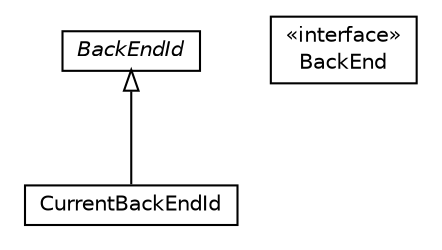 #!/usr/local/bin/dot
#
# Class diagram 
# Generated by UMLGraph version 5.1 (http://www.umlgraph.org/)
#

digraph G {
	edge [fontname="Helvetica",fontsize=10,labelfontname="Helvetica",labelfontsize=10];
	node [fontname="Helvetica",fontsize=10,shape=plaintext];
	nodesep=0.25;
	ranksep=0.5;
	// pt.ist.fenixframework.backend.CurrentBackEndId
	c1693 [label=<<table title="pt.ist.fenixframework.backend.CurrentBackEndId" border="0" cellborder="1" cellspacing="0" cellpadding="2" port="p" href="./CurrentBackEndId.html">
		<tr><td><table border="0" cellspacing="0" cellpadding="1">
<tr><td align="center" balign="center"> CurrentBackEndId </td></tr>
		</table></td></tr>
		</table>>, fontname="Helvetica", fontcolor="black", fontsize=10.0];
	// pt.ist.fenixframework.backend.BackEndId
	c1694 [label=<<table title="pt.ist.fenixframework.backend.BackEndId" border="0" cellborder="1" cellspacing="0" cellpadding="2" port="p" href="./BackEndId.html">
		<tr><td><table border="0" cellspacing="0" cellpadding="1">
<tr><td align="center" balign="center"><font face="Helvetica-Oblique"> BackEndId </font></td></tr>
		</table></td></tr>
		</table>>, fontname="Helvetica", fontcolor="black", fontsize=10.0];
	// pt.ist.fenixframework.backend.BackEnd
	c1695 [label=<<table title="pt.ist.fenixframework.backend.BackEnd" border="0" cellborder="1" cellspacing="0" cellpadding="2" port="p" href="./BackEnd.html">
		<tr><td><table border="0" cellspacing="0" cellpadding="1">
<tr><td align="center" balign="center"> &#171;interface&#187; </td></tr>
<tr><td align="center" balign="center"> BackEnd </td></tr>
		</table></td></tr>
		</table>>, fontname="Helvetica", fontcolor="black", fontsize=10.0];
	//pt.ist.fenixframework.backend.CurrentBackEndId extends pt.ist.fenixframework.backend.BackEndId
	c1694:p -> c1693:p [dir=back,arrowtail=empty];
}

